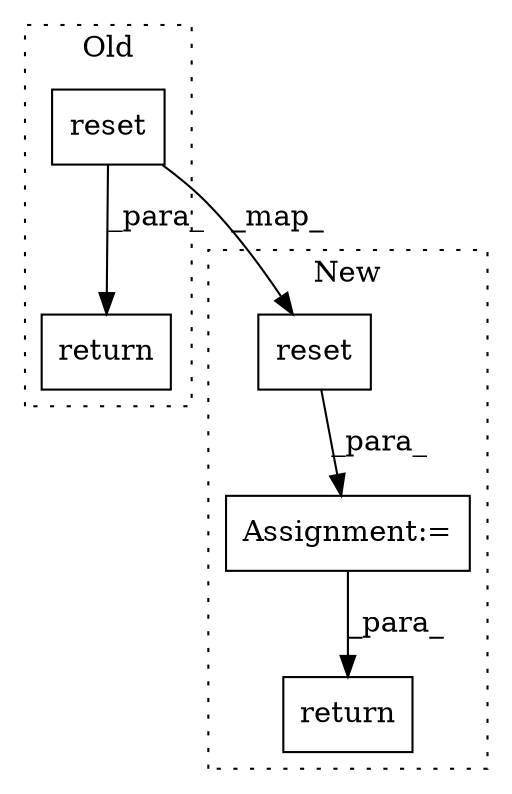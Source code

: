 digraph G {
subgraph cluster0 {
1 [label="reset" a="32" s="1082" l="7" shape="box"];
5 [label="return" a="41" s="1066" l="7" shape="box"];
label = "Old";
style="dotted";
}
subgraph cluster1 {
2 [label="reset" a="32" s="1415" l="7" shape="box"];
3 [label="Assignment:=" a="7" s="1405" l="1" shape="box"];
4 [label="return" a="41" s="1428" l="7" shape="box"];
label = "New";
style="dotted";
}
1 -> 2 [label="_map_"];
1 -> 5 [label="_para_"];
2 -> 3 [label="_para_"];
3 -> 4 [label="_para_"];
}